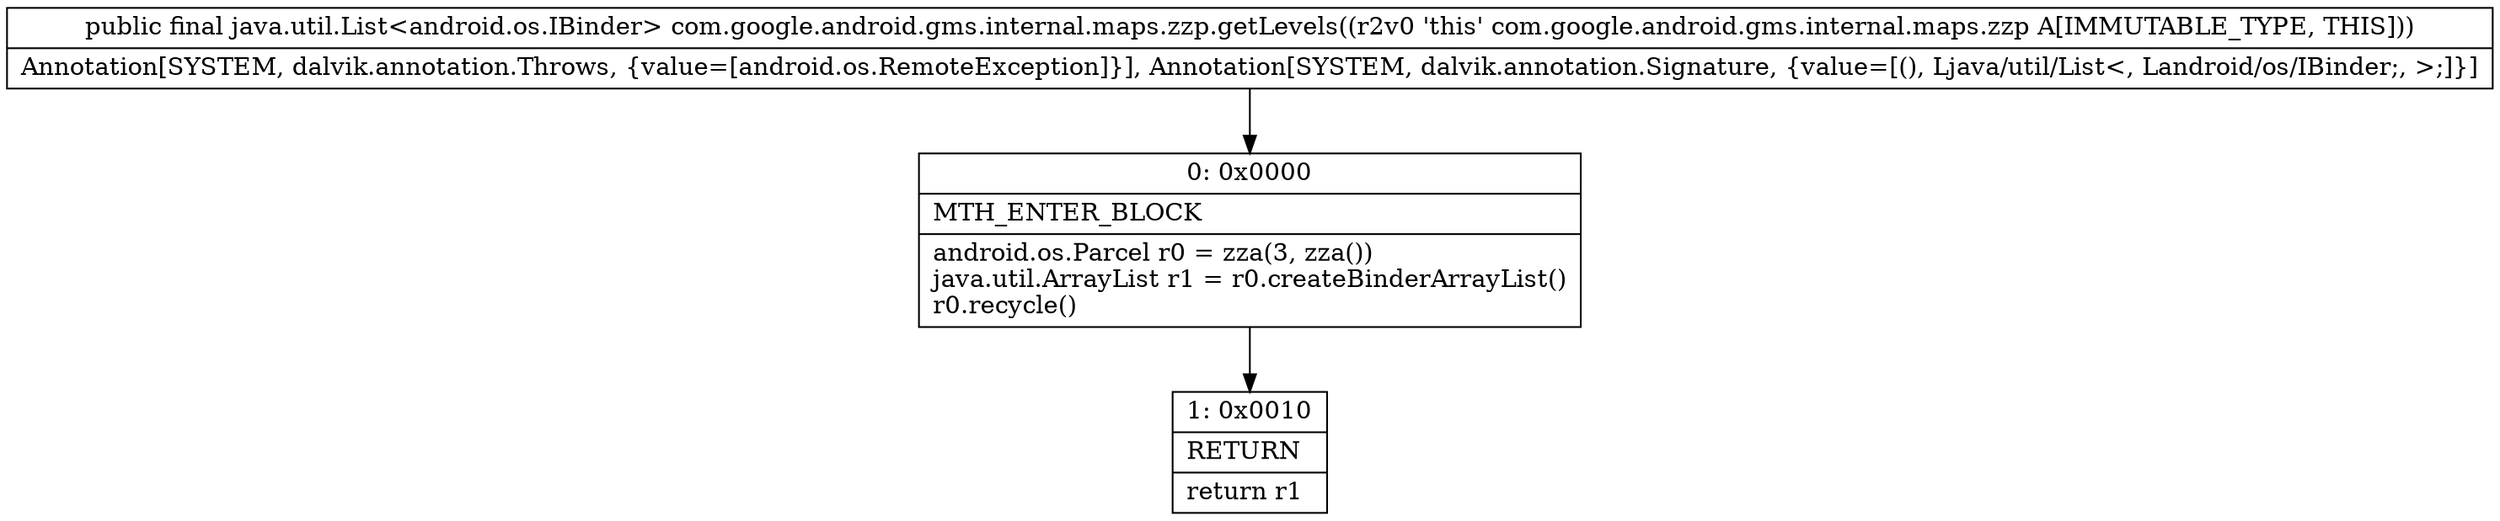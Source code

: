digraph "CFG forcom.google.android.gms.internal.maps.zzp.getLevels()Ljava\/util\/List;" {
Node_0 [shape=record,label="{0\:\ 0x0000|MTH_ENTER_BLOCK\l|android.os.Parcel r0 = zza(3, zza())\ljava.util.ArrayList r1 = r0.createBinderArrayList()\lr0.recycle()\l}"];
Node_1 [shape=record,label="{1\:\ 0x0010|RETURN\l|return r1\l}"];
MethodNode[shape=record,label="{public final java.util.List\<android.os.IBinder\> com.google.android.gms.internal.maps.zzp.getLevels((r2v0 'this' com.google.android.gms.internal.maps.zzp A[IMMUTABLE_TYPE, THIS]))  | Annotation[SYSTEM, dalvik.annotation.Throws, \{value=[android.os.RemoteException]\}], Annotation[SYSTEM, dalvik.annotation.Signature, \{value=[(), Ljava\/util\/List\<, Landroid\/os\/IBinder;, \>;]\}]\l}"];
MethodNode -> Node_0;
Node_0 -> Node_1;
}

